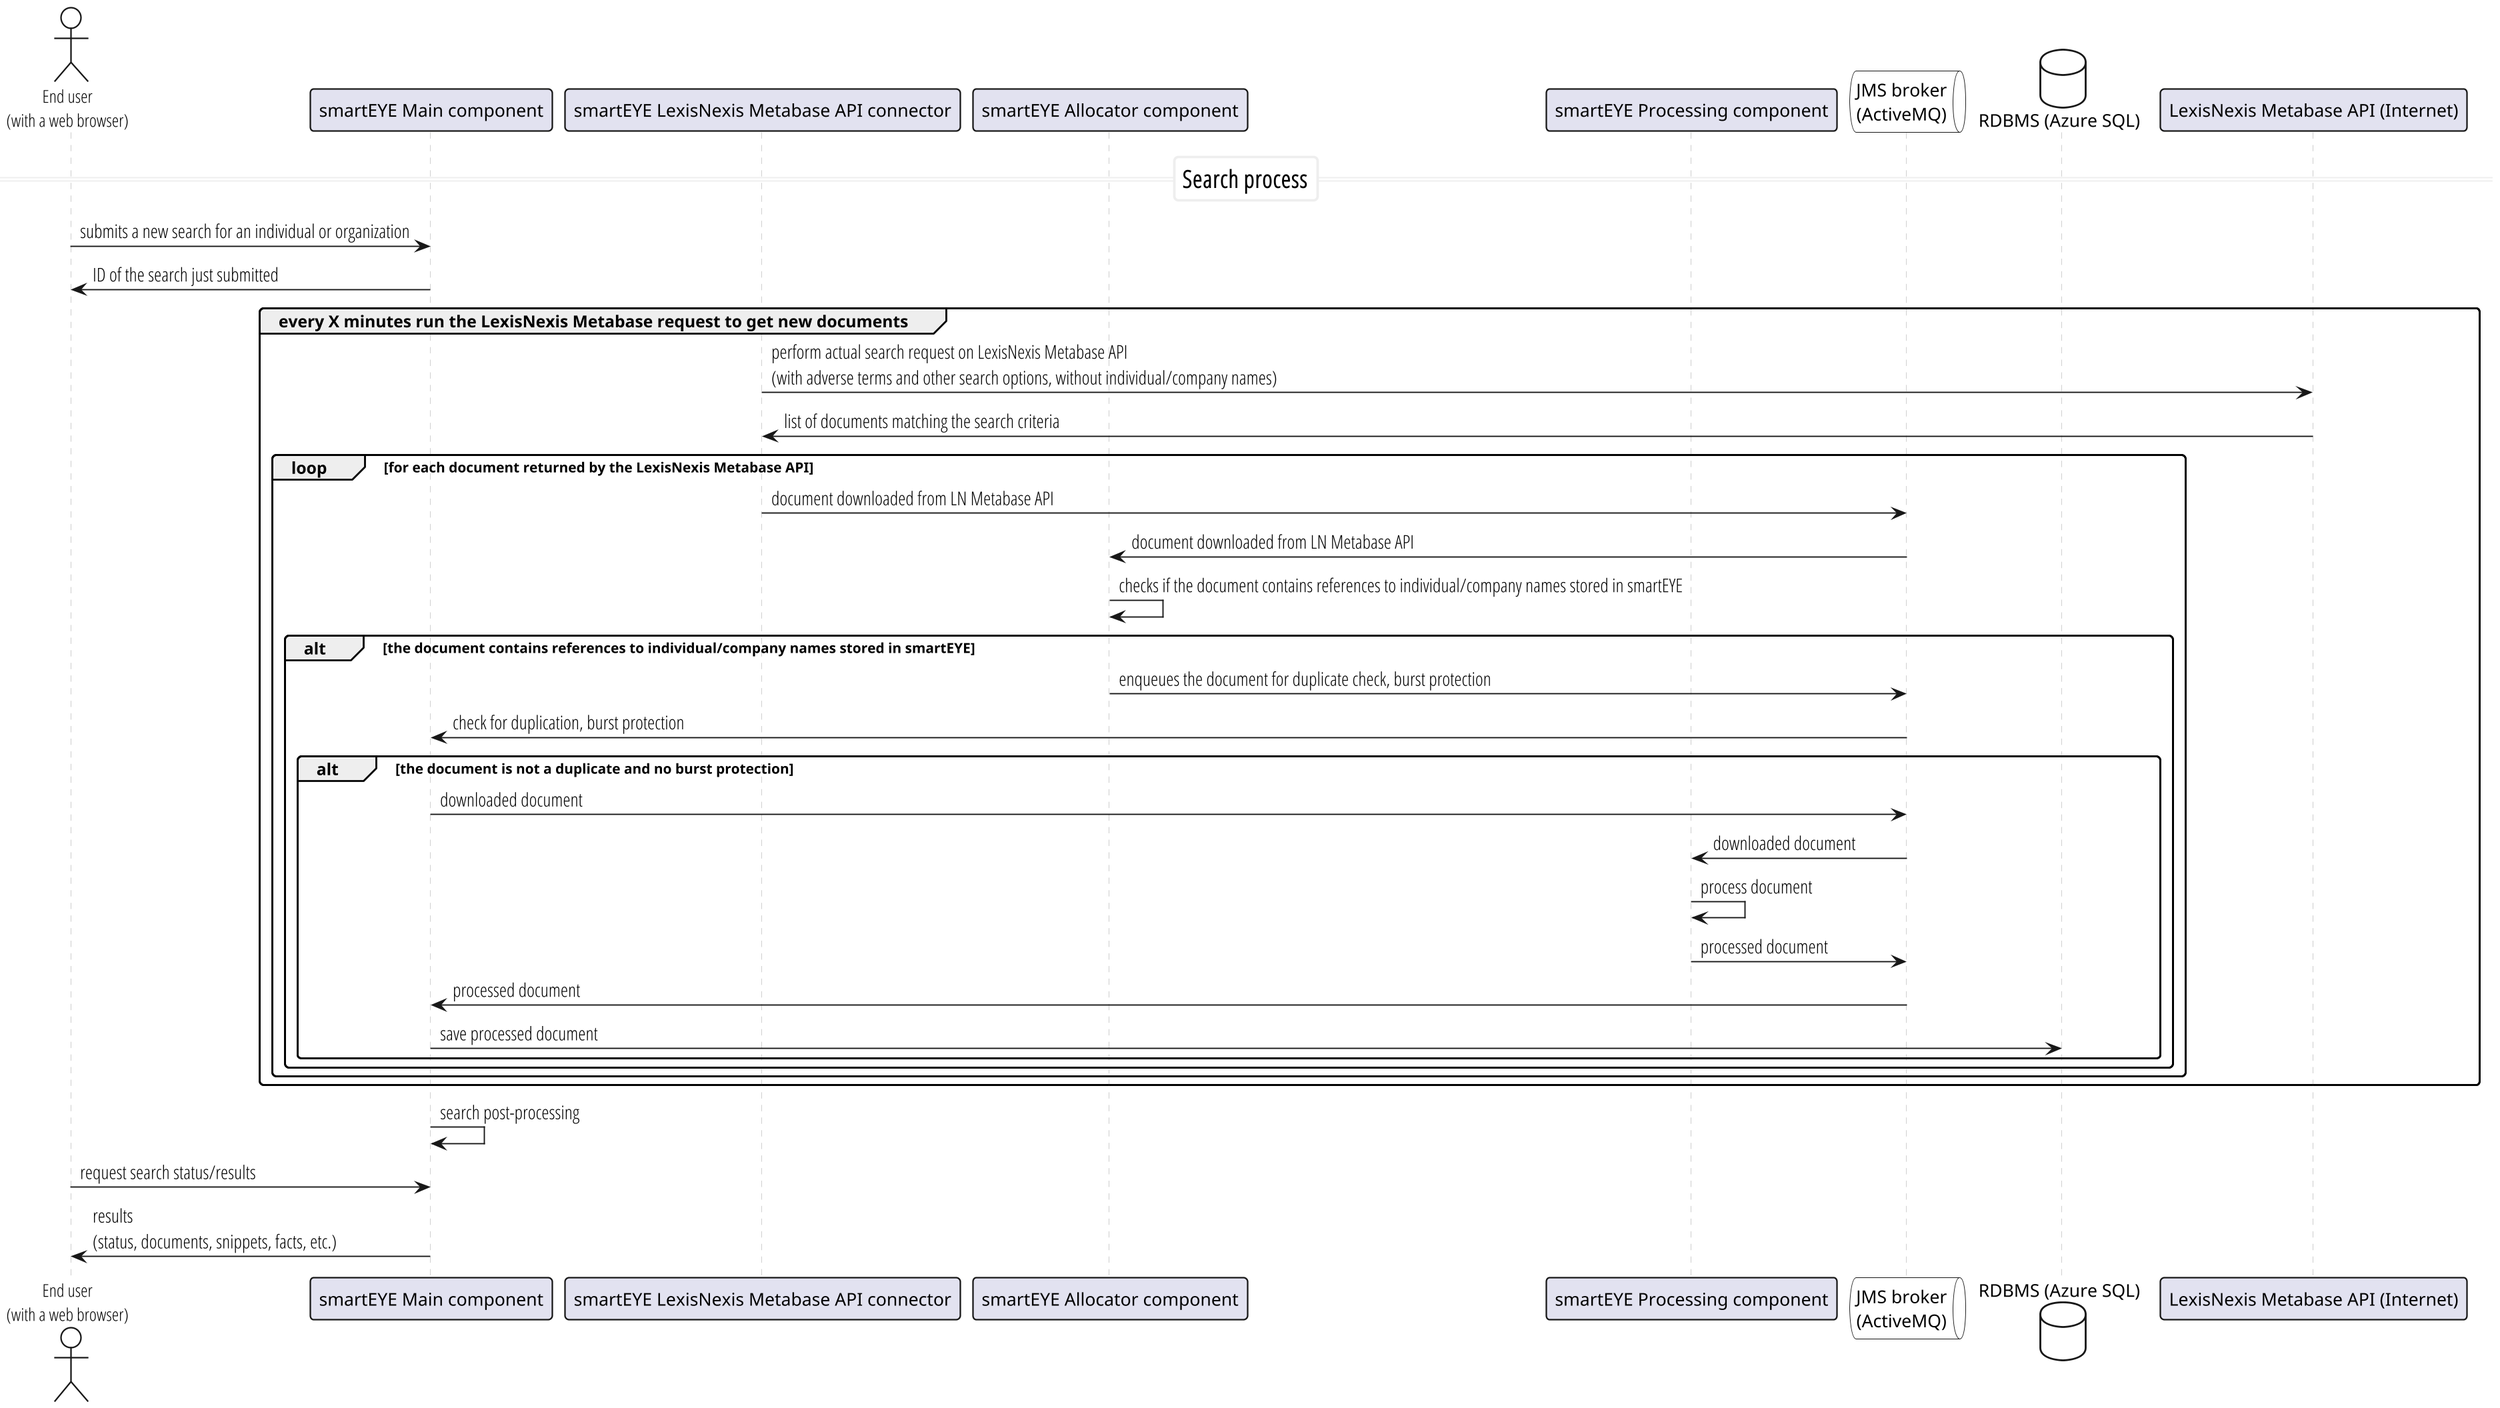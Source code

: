 @startuml

skinparam dpi 300
scale 1200*1800

skinparam roundCorner 6
skinparam shadowing false
skinparam interface {
  backgroundColor WhiteSmoke
}
skinparam actor {
  FontName Open Sans Condensed Light
  FontSize 14
}
skinparam arrow {
  FontName Open Sans Condensed Light
  FontSize 15
}
skinparam note {
  FontName Open Sans Condensed Light
  FontSize 13
  BorderColor #bbb
}
skinparam footer {
  FontName Open Sans Condensed Light
  FontSize 14
  FontColor DimGrey
}
skinparam sequence {
  actorBorderThickness 1.2
  participantBorderThickness 1.2
  LifeLineBorderColor #ccc
  ParticipantFontName Avenir Next Condensed
  DividerBorderColor #eee
  DividerBackgroundColor #fff
  DividerFontName Open Sans Condensed Light
  DividerFontSize 15
  DividerFontStyle Light
  TitleFontName Open Sans Condensed Light
  TitleFontStyle Light
  TitleFontSize 17
}

actor "End user\n(with a web browser)" as user #fff
participant "smartEYE Main component" as main
participant "smartEYE LexisNexis Metabase API connector" as lnmetabaseconnector
participant "smartEYE Allocator component" as allocator
participant "smartEYE Processing component" as proc
queue "JMS broker\n(ActiveMQ)" as queue #fff
database "RDBMS (Azure SQL)" as rdbms #fff
participant "LexisNexis Metabase API (Internet)" as lnmetabase



=== Search process ==

user -> main: submits a new search for an individual or organization
main -> user: ID of the search just submitted


group every X minutes run the LexisNexis Metabase request to get new documents
    lnmetabaseconnector-> lnmetabase: perform actual search request on LexisNexis Metabase API\n(with adverse terms and other search options, without individual/company names)
    lnmetabase -> lnmetabaseconnector: list of documents matching the search criteria
    loop for each document returned by the LexisNexis Metabase API
        lnmetabaseconnector -> queue: document downloaded from LN Metabase API
        queue -> allocator: document downloaded from LN Metabase API
        allocator -> allocator: checks if the document contains references to individual/company names stored in smartEYE
        alt the document contains references to individual/company names stored in smartEYE
            allocator -> queue: enqueues the document for duplicate check, burst protection
            queue -> main: check for duplication, burst protection
            alt the document is not a duplicate and no burst protection
                main -> queue: downloaded document
                queue -> proc: downloaded document
                proc -> proc: process document
                proc -> queue: processed document
                queue -> main: processed document
                main -> rdbms: save processed document
            end
        end
    end
end



main -> main: search post-processing
user -> main: request search status/results
main -> user: results\n(status, documents, snippets, facts, etc.)


@enduml
